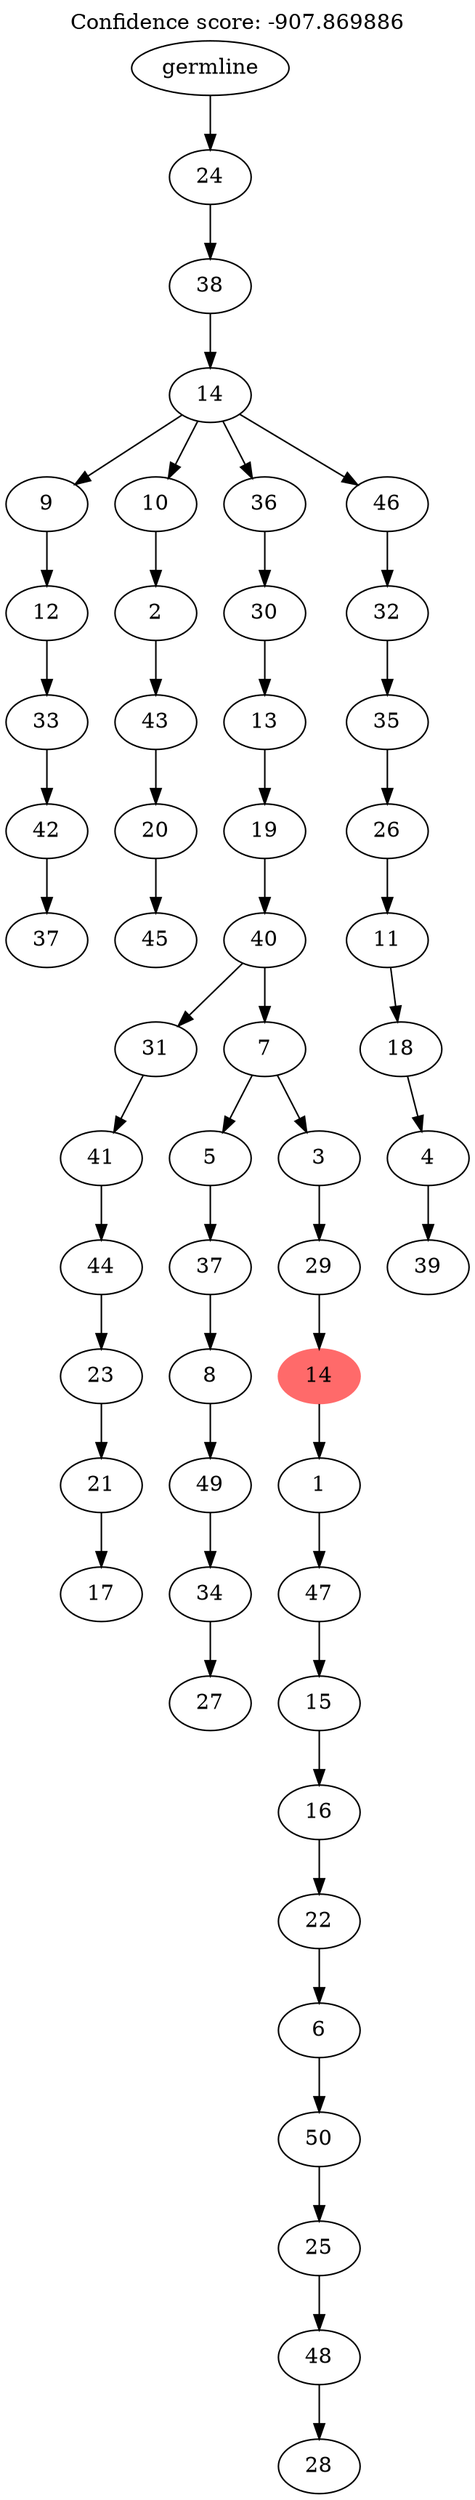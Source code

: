 digraph g {
	"51" -> "52";
	"52" [label="37"];
	"50" -> "51";
	"51" [label="42"];
	"49" -> "50";
	"50" [label="33"];
	"48" -> "49";
	"49" [label="12"];
	"46" -> "47";
	"47" [label="45"];
	"45" -> "46";
	"46" [label="20"];
	"44" -> "45";
	"45" [label="43"];
	"43" -> "44";
	"44" [label="2"];
	"41" -> "42";
	"42" [label="17"];
	"40" -> "41";
	"41" [label="21"];
	"39" -> "40";
	"40" [label="23"];
	"38" -> "39";
	"39" [label="44"];
	"37" -> "38";
	"38" [label="41"];
	"35" -> "36";
	"36" [label="27"];
	"34" -> "35";
	"35" [label="34"];
	"33" -> "34";
	"34" [label="49"];
	"32" -> "33";
	"33" [label="8"];
	"31" -> "32";
	"32" [label="37"];
	"29" -> "30";
	"30" [label="28"];
	"28" -> "29";
	"29" [label="48"];
	"27" -> "28";
	"28" [label="25"];
	"26" -> "27";
	"27" [label="50"];
	"25" -> "26";
	"26" [label="6"];
	"24" -> "25";
	"25" [label="22"];
	"23" -> "24";
	"24" [label="16"];
	"22" -> "23";
	"23" [label="15"];
	"21" -> "22";
	"22" [label="47"];
	"20" -> "21";
	"21" [label="1"];
	"19" -> "20";
	"20" [color=indianred1, style=filled, label="14"];
	"18" -> "19";
	"19" [label="29"];
	"17" -> "18";
	"18" [label="3"];
	"17" -> "31";
	"31" [label="5"];
	"16" -> "17";
	"17" [label="7"];
	"16" -> "37";
	"37" [label="31"];
	"15" -> "16";
	"16" [label="40"];
	"14" -> "15";
	"15" [label="19"];
	"13" -> "14";
	"14" [label="13"];
	"12" -> "13";
	"13" [label="30"];
	"10" -> "11";
	"11" [label="39"];
	"9" -> "10";
	"10" [label="4"];
	"8" -> "9";
	"9" [label="18"];
	"7" -> "8";
	"8" [label="11"];
	"6" -> "7";
	"7" [label="26"];
	"5" -> "6";
	"6" [label="35"];
	"4" -> "5";
	"5" [label="32"];
	"3" -> "4";
	"4" [label="46"];
	"3" -> "12";
	"12" [label="36"];
	"3" -> "43";
	"43" [label="10"];
	"3" -> "48";
	"48" [label="9"];
	"2" -> "3";
	"3" [label="14"];
	"1" -> "2";
	"2" [label="38"];
	"0" -> "1";
	"1" [label="24"];
	"0" [label="germline"];
	labelloc="t";
	label="Confidence score: -907.869886";
}
